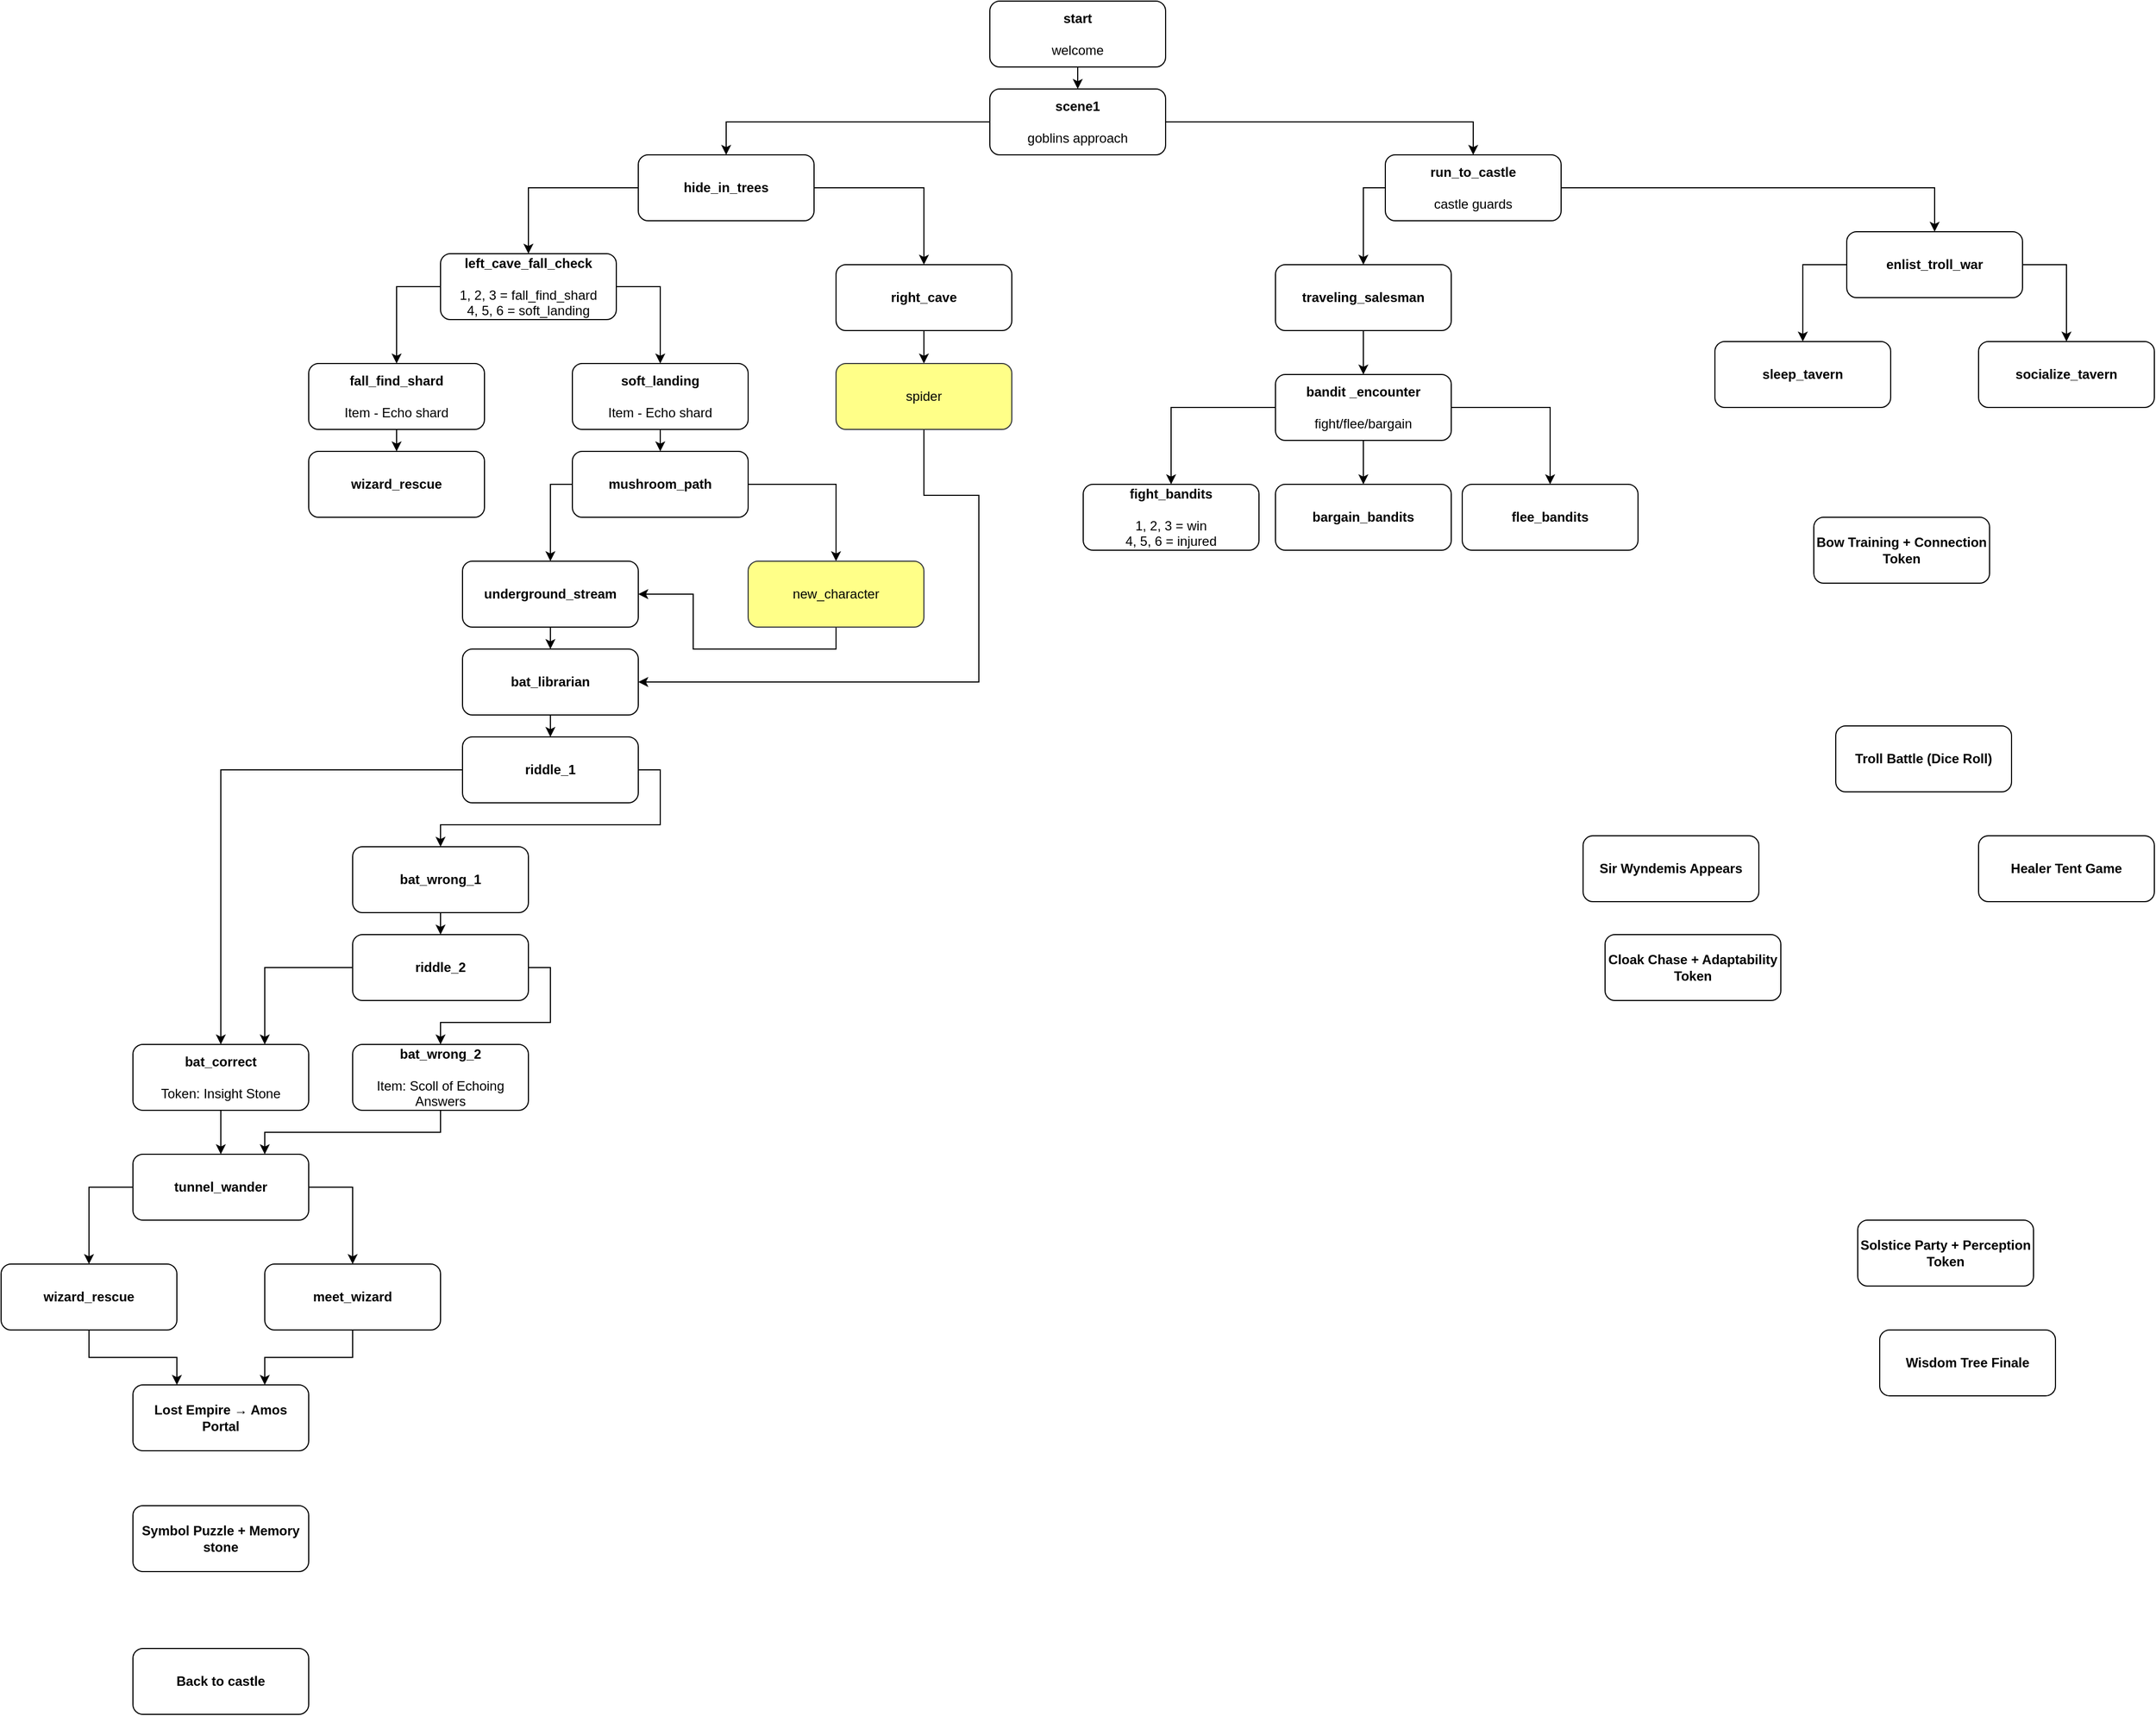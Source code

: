 <mxfile version="26.2.2">
  <diagram name="Whispers of Wisdom Flowchart" id="aHCzKMfT_MRhcJItYHlm">
    <mxGraphModel dx="2672" dy="754" grid="1" gridSize="10" guides="1" tooltips="1" connect="1" arrows="1" fold="1" page="1" pageScale="1" pageWidth="850" pageHeight="1100" math="0" shadow="0">
      <root>
        <mxCell id="0" />
        <mxCell id="1" parent="0" />
        <mxCell id="lZy-3CFGb0z1ACgUJduD-27" style="edgeStyle=orthogonalEdgeStyle;rounded=0;orthogonalLoop=1;jettySize=auto;html=1;exitX=0.5;exitY=1;exitDx=0;exitDy=0;entryX=0.5;entryY=0;entryDx=0;entryDy=0;" parent="1" source="lZy-3CFGb0z1ACgUJduD-1" target="lZy-3CFGb0z1ACgUJduD-26" edge="1">
          <mxGeometry relative="1" as="geometry" />
        </mxCell>
        <mxCell id="lZy-3CFGb0z1ACgUJduD-1" value="&lt;b&gt;start&lt;/b&gt;&lt;div&gt;&lt;br&gt;&lt;div&gt;welcome&lt;/div&gt;&lt;/div&gt;" style="shape=rectangle;whiteSpace=wrap;html=1;rounded=1;" parent="1" vertex="1">
          <mxGeometry x="340" y="20" width="160" height="60" as="geometry" />
        </mxCell>
        <mxCell id="lZy-3CFGb0z1ACgUJduD-40" style="edgeStyle=orthogonalEdgeStyle;rounded=0;orthogonalLoop=1;jettySize=auto;html=1;exitX=0;exitY=0.5;exitDx=0;exitDy=0;entryX=0.5;entryY=0;entryDx=0;entryDy=0;" parent="1" source="lZy-3CFGb0z1ACgUJduD-2" target="lZy-3CFGb0z1ACgUJduD-3" edge="1">
          <mxGeometry relative="1" as="geometry" />
        </mxCell>
        <mxCell id="lZy-3CFGb0z1ACgUJduD-41" style="edgeStyle=orthogonalEdgeStyle;rounded=0;orthogonalLoop=1;jettySize=auto;html=1;exitX=1;exitY=0.5;exitDx=0;exitDy=0;entryX=0.5;entryY=0;entryDx=0;entryDy=0;" parent="1" source="lZy-3CFGb0z1ACgUJduD-2" target="lZy-3CFGb0z1ACgUJduD-4" edge="1">
          <mxGeometry relative="1" as="geometry" />
        </mxCell>
        <mxCell id="lZy-3CFGb0z1ACgUJduD-2" value="&lt;b&gt;hide_in_trees&lt;/b&gt;" style="shape=rectangle;whiteSpace=wrap;html=1;rounded=1;" parent="1" vertex="1">
          <mxGeometry x="20" y="160" width="160" height="60" as="geometry" />
        </mxCell>
        <mxCell id="lZy-3CFGb0z1ACgUJduD-42" style="edgeStyle=orthogonalEdgeStyle;rounded=0;orthogonalLoop=1;jettySize=auto;html=1;exitX=0;exitY=0.5;exitDx=0;exitDy=0;entryX=0.5;entryY=0;entryDx=0;entryDy=0;" parent="1" source="lZy-3CFGb0z1ACgUJduD-3" target="lZy-3CFGb0z1ACgUJduD-5" edge="1">
          <mxGeometry relative="1" as="geometry" />
        </mxCell>
        <mxCell id="lZy-3CFGb0z1ACgUJduD-43" style="edgeStyle=orthogonalEdgeStyle;rounded=0;orthogonalLoop=1;jettySize=auto;html=1;exitX=1;exitY=0.5;exitDx=0;exitDy=0;entryX=0.5;entryY=0;entryDx=0;entryDy=0;" parent="1" source="lZy-3CFGb0z1ACgUJduD-3" target="lZy-3CFGb0z1ACgUJduD-39" edge="1">
          <mxGeometry relative="1" as="geometry" />
        </mxCell>
        <mxCell id="lZy-3CFGb0z1ACgUJduD-3" value="&lt;b&gt;left_cave_fall_check&lt;/b&gt;&lt;div&gt;&lt;b&gt;&lt;br&gt;&lt;/b&gt;&lt;/div&gt;&lt;div&gt;1, 2, 3 = fall_find_shard&lt;/div&gt;&lt;div&gt;4, 5, 6 = soft_landing&lt;/div&gt;" style="shape=rectangle;whiteSpace=wrap;html=1;rounded=1;" parent="1" vertex="1">
          <mxGeometry x="-160" y="250" width="160" height="60" as="geometry" />
        </mxCell>
        <mxCell id="lZy-3CFGb0z1ACgUJduD-94" style="edgeStyle=orthogonalEdgeStyle;rounded=0;orthogonalLoop=1;jettySize=auto;html=1;exitX=0.5;exitY=1;exitDx=0;exitDy=0;entryX=0.5;entryY=0;entryDx=0;entryDy=0;" parent="1" source="lZy-3CFGb0z1ACgUJduD-4" target="lZy-3CFGb0z1ACgUJduD-93" edge="1">
          <mxGeometry relative="1" as="geometry" />
        </mxCell>
        <mxCell id="lZy-3CFGb0z1ACgUJduD-4" value="right_cave" style="shape=rectangle;whiteSpace=wrap;html=1;rounded=1;fontStyle=1" parent="1" vertex="1">
          <mxGeometry x="200" y="260" width="160" height="60" as="geometry" />
        </mxCell>
        <mxCell id="lZy-3CFGb0z1ACgUJduD-48" style="edgeStyle=orthogonalEdgeStyle;rounded=0;orthogonalLoop=1;jettySize=auto;html=1;exitX=0.5;exitY=1;exitDx=0;exitDy=0;entryX=0.5;entryY=0;entryDx=0;entryDy=0;" parent="1" source="lZy-3CFGb0z1ACgUJduD-5" target="lZy-3CFGb0z1ACgUJduD-6" edge="1">
          <mxGeometry relative="1" as="geometry" />
        </mxCell>
        <mxCell id="lZy-3CFGb0z1ACgUJduD-5" value="fall_find_shard&lt;div&gt;&lt;br&gt;&lt;/div&gt;&lt;div&gt;&lt;span style=&quot;font-weight: 400;&quot;&gt;Item - Echo shard&lt;/span&gt;&lt;/div&gt;" style="shape=rectangle;whiteSpace=wrap;html=1;rounded=1;fontStyle=1" parent="1" vertex="1">
          <mxGeometry x="-280" y="350" width="160" height="60" as="geometry" />
        </mxCell>
        <mxCell id="lZy-3CFGb0z1ACgUJduD-6" value="wizard_rescue" style="shape=rectangle;whiteSpace=wrap;html=1;rounded=1;fontStyle=1" parent="1" vertex="1">
          <mxGeometry x="-280" y="430" width="160" height="60" as="geometry" />
        </mxCell>
        <mxCell id="lZy-3CFGb0z1ACgUJduD-60" style="edgeStyle=orthogonalEdgeStyle;rounded=0;orthogonalLoop=1;jettySize=auto;html=1;exitX=0;exitY=0.5;exitDx=0;exitDy=0;entryX=0.5;entryY=0;entryDx=0;entryDy=0;" parent="1" source="lZy-3CFGb0z1ACgUJduD-7" target="lZy-3CFGb0z1ACgUJduD-55" edge="1">
          <mxGeometry relative="1" as="geometry" />
        </mxCell>
        <mxCell id="lZy-3CFGb0z1ACgUJduD-61" style="edgeStyle=orthogonalEdgeStyle;rounded=0;orthogonalLoop=1;jettySize=auto;html=1;exitX=1;exitY=0.5;exitDx=0;exitDy=0;entryX=0.5;entryY=0;entryDx=0;entryDy=0;" parent="1" source="lZy-3CFGb0z1ACgUJduD-7" target="lZy-3CFGb0z1ACgUJduD-54" edge="1">
          <mxGeometry relative="1" as="geometry" />
        </mxCell>
        <mxCell id="lZy-3CFGb0z1ACgUJduD-7" value="riddle_1" style="shape=rectangle;whiteSpace=wrap;html=1;rounded=1;fontStyle=1" parent="1" vertex="1">
          <mxGeometry x="-140" y="690" width="160" height="60" as="geometry" />
        </mxCell>
        <mxCell id="lZy-3CFGb0z1ACgUJduD-63" style="edgeStyle=orthogonalEdgeStyle;rounded=0;orthogonalLoop=1;jettySize=auto;html=1;exitX=0;exitY=0.5;exitDx=0;exitDy=0;entryX=0.75;entryY=0;entryDx=0;entryDy=0;" parent="1" source="lZy-3CFGb0z1ACgUJduD-8" target="lZy-3CFGb0z1ACgUJduD-55" edge="1">
          <mxGeometry relative="1" as="geometry" />
        </mxCell>
        <mxCell id="lZy-3CFGb0z1ACgUJduD-64" style="edgeStyle=orthogonalEdgeStyle;rounded=0;orthogonalLoop=1;jettySize=auto;html=1;exitX=0.5;exitY=1;exitDx=0;exitDy=0;" parent="1" source="lZy-3CFGb0z1ACgUJduD-8" edge="1">
          <mxGeometry relative="1" as="geometry">
            <mxPoint x="-159.667" y="930.333" as="targetPoint" />
          </mxGeometry>
        </mxCell>
        <mxCell id="lZy-3CFGb0z1ACgUJduD-65" style="edgeStyle=orthogonalEdgeStyle;rounded=0;orthogonalLoop=1;jettySize=auto;html=1;exitX=1;exitY=0.5;exitDx=0;exitDy=0;entryX=0.5;entryY=0;entryDx=0;entryDy=0;" parent="1" source="lZy-3CFGb0z1ACgUJduD-8" target="lZy-3CFGb0z1ACgUJduD-62" edge="1">
          <mxGeometry relative="1" as="geometry" />
        </mxCell>
        <mxCell id="lZy-3CFGb0z1ACgUJduD-8" value="riddle_2" style="shape=rectangle;whiteSpace=wrap;html=1;rounded=1;fontStyle=1" parent="1" vertex="1">
          <mxGeometry x="-240" y="870" width="160" height="60" as="geometry" />
        </mxCell>
        <mxCell id="lZy-3CFGb0z1ACgUJduD-9" value="Symbol Puzzle + Memory stone" style="shape=rectangle;whiteSpace=wrap;html=1;rounded=1;fontStyle=1" parent="1" vertex="1">
          <mxGeometry x="-440" y="1390" width="160" height="60" as="geometry" />
        </mxCell>
        <mxCell id="lZy-3CFGb0z1ACgUJduD-10" value="Lost Empire → Amos Portal" style="shape=rectangle;whiteSpace=wrap;html=1;rounded=1;fontStyle=1" parent="1" vertex="1">
          <mxGeometry x="-440" y="1280" width="160" height="60" as="geometry" />
        </mxCell>
        <mxCell id="lZy-3CFGb0z1ACgUJduD-11" value="Back to castle" style="shape=rectangle;whiteSpace=wrap;html=1;rounded=1;fontStyle=1" parent="1" vertex="1">
          <mxGeometry x="-440" y="1520" width="160" height="60" as="geometry" />
        </mxCell>
        <mxCell id="lZy-3CFGb0z1ACgUJduD-72" style="edgeStyle=orthogonalEdgeStyle;rounded=0;orthogonalLoop=1;jettySize=auto;html=1;exitX=0;exitY=0.5;exitDx=0;exitDy=0;entryX=0.5;entryY=0;entryDx=0;entryDy=0;" parent="1" source="lZy-3CFGb0z1ACgUJduD-12" target="lZy-3CFGb0z1ACgUJduD-14" edge="1">
          <mxGeometry relative="1" as="geometry" />
        </mxCell>
        <mxCell id="lZy-3CFGb0z1ACgUJduD-12" value="&lt;b&gt;run_to_castle&lt;/b&gt;&lt;div&gt;&lt;b&gt;&lt;br&gt;&lt;/b&gt;&lt;/div&gt;&lt;div&gt;castle guards&lt;/div&gt;" style="shape=rectangle;whiteSpace=wrap;html=1;rounded=1;" parent="1" vertex="1">
          <mxGeometry x="700" y="160" width="160" height="60" as="geometry" />
        </mxCell>
        <mxCell id="lZy-3CFGb0z1ACgUJduD-92" style="edgeStyle=orthogonalEdgeStyle;rounded=0;orthogonalLoop=1;jettySize=auto;html=1;exitX=0.5;exitY=1;exitDx=0;exitDy=0;entryX=0.5;entryY=0;entryDx=0;entryDy=0;" parent="1" source="lZy-3CFGb0z1ACgUJduD-14" target="lZy-3CFGb0z1ACgUJduD-15" edge="1">
          <mxGeometry relative="1" as="geometry" />
        </mxCell>
        <mxCell id="lZy-3CFGb0z1ACgUJduD-14" value="traveling_salesman" style="shape=rectangle;whiteSpace=wrap;html=1;rounded=1;fontStyle=1" parent="1" vertex="1">
          <mxGeometry x="600" y="260" width="160" height="60" as="geometry" />
        </mxCell>
        <mxCell id="lZy-3CFGb0z1ACgUJduD-77" style="edgeStyle=orthogonalEdgeStyle;rounded=0;orthogonalLoop=1;jettySize=auto;html=1;exitX=0;exitY=0.5;exitDx=0;exitDy=0;entryX=0.5;entryY=0;entryDx=0;entryDy=0;" parent="1" source="lZy-3CFGb0z1ACgUJduD-15" target="lZy-3CFGb0z1ACgUJduD-74" edge="1">
          <mxGeometry relative="1" as="geometry" />
        </mxCell>
        <mxCell id="lZy-3CFGb0z1ACgUJduD-78" style="edgeStyle=orthogonalEdgeStyle;rounded=0;orthogonalLoop=1;jettySize=auto;html=1;exitX=1;exitY=0.5;exitDx=0;exitDy=0;entryX=0.5;entryY=0;entryDx=0;entryDy=0;" parent="1" source="lZy-3CFGb0z1ACgUJduD-15" target="lZy-3CFGb0z1ACgUJduD-75" edge="1">
          <mxGeometry relative="1" as="geometry" />
        </mxCell>
        <mxCell id="lZy-3CFGb0z1ACgUJduD-79" style="edgeStyle=orthogonalEdgeStyle;rounded=0;orthogonalLoop=1;jettySize=auto;html=1;exitX=0.5;exitY=1;exitDx=0;exitDy=0;entryX=0.5;entryY=0;entryDx=0;entryDy=0;" parent="1" source="lZy-3CFGb0z1ACgUJduD-15" target="lZy-3CFGb0z1ACgUJduD-16" edge="1">
          <mxGeometry relative="1" as="geometry" />
        </mxCell>
        <mxCell id="lZy-3CFGb0z1ACgUJduD-15" value="bandit _encounter&lt;div&gt;&lt;br&gt;&lt;/div&gt;&lt;div&gt;&lt;span style=&quot;font-weight: normal;&quot;&gt;fight/flee/bargain&lt;/span&gt;&lt;/div&gt;" style="shape=rectangle;whiteSpace=wrap;html=1;rounded=1;fontStyle=1" parent="1" vertex="1">
          <mxGeometry x="600" y="360" width="160" height="60" as="geometry" />
        </mxCell>
        <mxCell id="lZy-3CFGb0z1ACgUJduD-16" value="bargain_bandits" style="shape=rectangle;whiteSpace=wrap;html=1;rounded=1;fontStyle=1" parent="1" vertex="1">
          <mxGeometry x="600" y="460" width="160" height="60" as="geometry" />
        </mxCell>
        <mxCell id="lZy-3CFGb0z1ACgUJduD-81" style="edgeStyle=orthogonalEdgeStyle;rounded=0;orthogonalLoop=1;jettySize=auto;html=1;exitX=1;exitY=0.5;exitDx=0;exitDy=0;entryX=0.5;entryY=0;entryDx=0;entryDy=0;" parent="1" source="lZy-3CFGb0z1ACgUJduD-17" target="lZy-3CFGb0z1ACgUJduD-80" edge="1">
          <mxGeometry relative="1" as="geometry" />
        </mxCell>
        <mxCell id="lZy-3CFGb0z1ACgUJduD-82" style="edgeStyle=orthogonalEdgeStyle;rounded=0;orthogonalLoop=1;jettySize=auto;html=1;exitX=0;exitY=0.5;exitDx=0;exitDy=0;entryX=0.5;entryY=0;entryDx=0;entryDy=0;" parent="1" source="lZy-3CFGb0z1ACgUJduD-17" target="lZy-3CFGb0z1ACgUJduD-18" edge="1">
          <mxGeometry relative="1" as="geometry" />
        </mxCell>
        <mxCell id="lZy-3CFGb0z1ACgUJduD-17" value="enlist_troll_war" style="shape=rectangle;whiteSpace=wrap;html=1;rounded=1;fontStyle=1" parent="1" vertex="1">
          <mxGeometry x="1120" y="230" width="160" height="60" as="geometry" />
        </mxCell>
        <mxCell id="lZy-3CFGb0z1ACgUJduD-18" value="sleep_tavern" style="shape=rectangle;whiteSpace=wrap;html=1;rounded=1;fontStyle=1" parent="1" vertex="1">
          <mxGeometry x="1000" y="330" width="160" height="60" as="geometry" />
        </mxCell>
        <mxCell id="lZy-3CFGb0z1ACgUJduD-19" value="Bow Training + Connection Token" style="shape=rectangle;whiteSpace=wrap;html=1;rounded=1;fontStyle=1" parent="1" vertex="1">
          <mxGeometry x="1090" y="490" width="160" height="60" as="geometry" />
        </mxCell>
        <mxCell id="lZy-3CFGb0z1ACgUJduD-20" value="Troll Battle (Dice Roll)" style="shape=rectangle;whiteSpace=wrap;html=1;rounded=1;fontStyle=1" parent="1" vertex="1">
          <mxGeometry x="1110" y="680" width="160" height="60" as="geometry" />
        </mxCell>
        <mxCell id="lZy-3CFGb0z1ACgUJduD-21" value="Healer Tent Game" style="shape=rectangle;whiteSpace=wrap;html=1;rounded=1;fontStyle=1" parent="1" vertex="1">
          <mxGeometry x="1240" y="780" width="160" height="60" as="geometry" />
        </mxCell>
        <mxCell id="lZy-3CFGb0z1ACgUJduD-22" value="Cloak Chase + Adaptability Token" style="shape=rectangle;whiteSpace=wrap;html=1;rounded=1;fontStyle=1" parent="1" vertex="1">
          <mxGeometry x="900" y="870" width="160" height="60" as="geometry" />
        </mxCell>
        <mxCell id="lZy-3CFGb0z1ACgUJduD-23" value="Sir Wyndemis Appears" style="shape=rectangle;whiteSpace=wrap;html=1;rounded=1;fontStyle=1" parent="1" vertex="1">
          <mxGeometry x="880" y="780" width="160" height="60" as="geometry" />
        </mxCell>
        <mxCell id="lZy-3CFGb0z1ACgUJduD-24" value="Solstice Party + Perception Token" style="shape=rectangle;whiteSpace=wrap;html=1;rounded=1;fontStyle=1" parent="1" vertex="1">
          <mxGeometry x="1130" y="1130" width="160" height="60" as="geometry" />
        </mxCell>
        <mxCell id="lZy-3CFGb0z1ACgUJduD-25" value="Wisdom Tree Finale" style="shape=rectangle;whiteSpace=wrap;html=1;rounded=1;fontStyle=1" parent="1" vertex="1">
          <mxGeometry x="1150" y="1230" width="160" height="60" as="geometry" />
        </mxCell>
        <mxCell id="lZy-3CFGb0z1ACgUJduD-28" style="edgeStyle=orthogonalEdgeStyle;rounded=0;orthogonalLoop=1;jettySize=auto;html=1;exitX=1;exitY=0.5;exitDx=0;exitDy=0;entryX=0.5;entryY=0;entryDx=0;entryDy=0;" parent="1" source="lZy-3CFGb0z1ACgUJduD-26" target="lZy-3CFGb0z1ACgUJduD-12" edge="1">
          <mxGeometry relative="1" as="geometry" />
        </mxCell>
        <mxCell id="lZy-3CFGb0z1ACgUJduD-29" style="edgeStyle=orthogonalEdgeStyle;rounded=0;orthogonalLoop=1;jettySize=auto;html=1;exitX=0;exitY=0.5;exitDx=0;exitDy=0;entryX=0.5;entryY=0;entryDx=0;entryDy=0;" parent="1" source="lZy-3CFGb0z1ACgUJduD-26" target="lZy-3CFGb0z1ACgUJduD-2" edge="1">
          <mxGeometry relative="1" as="geometry" />
        </mxCell>
        <mxCell id="lZy-3CFGb0z1ACgUJduD-26" value="&lt;b&gt;scene1&lt;/b&gt;&lt;div&gt;&lt;br&gt;&lt;div&gt;goblins approach&lt;/div&gt;&lt;/div&gt;" style="shape=rectangle;whiteSpace=wrap;html=1;rounded=1;" parent="1" vertex="1">
          <mxGeometry x="340" y="100" width="160" height="60" as="geometry" />
        </mxCell>
        <mxCell id="lZy-3CFGb0z1ACgUJduD-47" style="edgeStyle=orthogonalEdgeStyle;rounded=0;orthogonalLoop=1;jettySize=auto;html=1;exitX=0.5;exitY=1;exitDx=0;exitDy=0;entryX=0.5;entryY=0;entryDx=0;entryDy=0;" parent="1" source="lZy-3CFGb0z1ACgUJduD-39" target="lZy-3CFGb0z1ACgUJduD-44" edge="1">
          <mxGeometry relative="1" as="geometry" />
        </mxCell>
        <mxCell id="lZy-3CFGb0z1ACgUJduD-39" value="soft_landing&lt;div&gt;&lt;br&gt;&lt;/div&gt;&lt;div&gt;&lt;span style=&quot;font-weight: 400;&quot;&gt;Item - Echo shard&lt;/span&gt;&lt;/div&gt;" style="shape=rectangle;whiteSpace=wrap;html=1;rounded=1;fontStyle=1" parent="1" vertex="1">
          <mxGeometry x="-40" y="350" width="160" height="60" as="geometry" />
        </mxCell>
        <mxCell id="lZy-3CFGb0z1ACgUJduD-49" style="edgeStyle=orthogonalEdgeStyle;rounded=0;orthogonalLoop=1;jettySize=auto;html=1;exitX=0;exitY=0.5;exitDx=0;exitDy=0;entryX=0.5;entryY=0;entryDx=0;entryDy=0;" parent="1" source="lZy-3CFGb0z1ACgUJduD-44" target="lZy-3CFGb0z1ACgUJduD-46" edge="1">
          <mxGeometry relative="1" as="geometry" />
        </mxCell>
        <mxCell id="lZy-3CFGb0z1ACgUJduD-50" style="edgeStyle=orthogonalEdgeStyle;rounded=0;orthogonalLoop=1;jettySize=auto;html=1;exitX=1;exitY=0.5;exitDx=0;exitDy=0;entryX=0.5;entryY=0;entryDx=0;entryDy=0;" parent="1" source="lZy-3CFGb0z1ACgUJduD-44" target="lZy-3CFGb0z1ACgUJduD-45" edge="1">
          <mxGeometry relative="1" as="geometry" />
        </mxCell>
        <mxCell id="lZy-3CFGb0z1ACgUJduD-44" value="mushroom_path" style="shape=rectangle;whiteSpace=wrap;html=1;rounded=1;fontStyle=1" parent="1" vertex="1">
          <mxGeometry x="-40" y="430" width="160" height="60" as="geometry" />
        </mxCell>
        <mxCell id="lZy-3CFGb0z1ACgUJduD-88" style="edgeStyle=orthogonalEdgeStyle;rounded=0;orthogonalLoop=1;jettySize=auto;html=1;exitX=0.5;exitY=1;exitDx=0;exitDy=0;entryX=1;entryY=0.5;entryDx=0;entryDy=0;" parent="1" source="lZy-3CFGb0z1ACgUJduD-45" target="lZy-3CFGb0z1ACgUJduD-46" edge="1">
          <mxGeometry relative="1" as="geometry" />
        </mxCell>
        <mxCell id="lZy-3CFGb0z1ACgUJduD-45" value="&lt;font style=&quot;color: light-dark(rgb(2, 4, 4), rgb(237, 237, 237)); font-weight: normal;&quot;&gt;new_character&lt;/font&gt;" style="shape=rectangle;whiteSpace=wrap;html=1;rounded=1;fontStyle=1;fillColor=#ffff88;strokeColor=#36393d;" parent="1" vertex="1">
          <mxGeometry x="120" y="530" width="160" height="60" as="geometry" />
        </mxCell>
        <mxCell id="lZy-3CFGb0z1ACgUJduD-52" style="edgeStyle=orthogonalEdgeStyle;rounded=0;orthogonalLoop=1;jettySize=auto;html=1;exitX=0.5;exitY=1;exitDx=0;exitDy=0;entryX=0.5;entryY=0;entryDx=0;entryDy=0;" parent="1" source="lZy-3CFGb0z1ACgUJduD-46" target="lZy-3CFGb0z1ACgUJduD-51" edge="1">
          <mxGeometry relative="1" as="geometry" />
        </mxCell>
        <mxCell id="lZy-3CFGb0z1ACgUJduD-46" value="underground_stream" style="shape=rectangle;whiteSpace=wrap;html=1;rounded=1;fontStyle=1" parent="1" vertex="1">
          <mxGeometry x="-140" y="530" width="160" height="60" as="geometry" />
        </mxCell>
        <mxCell id="lZy-3CFGb0z1ACgUJduD-53" style="edgeStyle=orthogonalEdgeStyle;rounded=0;orthogonalLoop=1;jettySize=auto;html=1;exitX=0.5;exitY=1;exitDx=0;exitDy=0;entryX=0.5;entryY=0;entryDx=0;entryDy=0;" parent="1" source="lZy-3CFGb0z1ACgUJduD-51" target="lZy-3CFGb0z1ACgUJduD-7" edge="1">
          <mxGeometry relative="1" as="geometry" />
        </mxCell>
        <mxCell id="lZy-3CFGb0z1ACgUJduD-51" value="bat_librarian" style="shape=rectangle;whiteSpace=wrap;html=1;rounded=1;fontStyle=1" parent="1" vertex="1">
          <mxGeometry x="-140" y="610" width="160" height="60" as="geometry" />
        </mxCell>
        <mxCell id="lZy-3CFGb0z1ACgUJduD-56" style="edgeStyle=orthogonalEdgeStyle;rounded=0;orthogonalLoop=1;jettySize=auto;html=1;exitX=0.5;exitY=1;exitDx=0;exitDy=0;entryX=0.5;entryY=0;entryDx=0;entryDy=0;" parent="1" source="lZy-3CFGb0z1ACgUJduD-54" target="lZy-3CFGb0z1ACgUJduD-8" edge="1">
          <mxGeometry relative="1" as="geometry" />
        </mxCell>
        <mxCell id="lZy-3CFGb0z1ACgUJduD-54" value="bat_wrong_1" style="shape=rectangle;whiteSpace=wrap;html=1;rounded=1;fontStyle=1" parent="1" vertex="1">
          <mxGeometry x="-240" y="790" width="160" height="60" as="geometry" />
        </mxCell>
        <mxCell id="lZy-3CFGb0z1ACgUJduD-67" style="edgeStyle=orthogonalEdgeStyle;rounded=0;orthogonalLoop=1;jettySize=auto;html=1;exitX=0.5;exitY=1;exitDx=0;exitDy=0;entryX=0.5;entryY=0;entryDx=0;entryDy=0;" parent="1" source="lZy-3CFGb0z1ACgUJduD-55" target="lZy-3CFGb0z1ACgUJduD-66" edge="1">
          <mxGeometry relative="1" as="geometry" />
        </mxCell>
        <mxCell id="lZy-3CFGb0z1ACgUJduD-55" value="bat_correct&lt;div&gt;&lt;br&gt;&lt;/div&gt;&lt;div&gt;&lt;span style=&quot;font-weight: normal;&quot;&gt;Token: Insight Stone&lt;/span&gt;&lt;/div&gt;" style="shape=rectangle;whiteSpace=wrap;html=1;rounded=1;fontStyle=1" parent="1" vertex="1">
          <mxGeometry x="-440" y="970" width="160" height="60" as="geometry" />
        </mxCell>
        <mxCell id="lZy-3CFGb0z1ACgUJduD-91" style="edgeStyle=orthogonalEdgeStyle;rounded=0;orthogonalLoop=1;jettySize=auto;html=1;exitX=0.5;exitY=1;exitDx=0;exitDy=0;entryX=0.75;entryY=0;entryDx=0;entryDy=0;" parent="1" source="lZy-3CFGb0z1ACgUJduD-62" target="lZy-3CFGb0z1ACgUJduD-66" edge="1">
          <mxGeometry relative="1" as="geometry" />
        </mxCell>
        <mxCell id="lZy-3CFGb0z1ACgUJduD-62" value="bat_wrong_2&lt;div&gt;&lt;br&gt;&lt;/div&gt;&lt;div&gt;&lt;span style=&quot;font-weight: normal;&quot;&gt;Item: Scoll of Echoing Answers&lt;/span&gt;&lt;/div&gt;" style="shape=rectangle;whiteSpace=wrap;html=1;rounded=1;fontStyle=1" parent="1" vertex="1">
          <mxGeometry x="-240" y="970" width="160" height="60" as="geometry" />
        </mxCell>
        <mxCell id="lZy-3CFGb0z1ACgUJduD-70" style="edgeStyle=orthogonalEdgeStyle;rounded=0;orthogonalLoop=1;jettySize=auto;html=1;exitX=0;exitY=0.5;exitDx=0;exitDy=0;entryX=0.5;entryY=0;entryDx=0;entryDy=0;" parent="1" source="lZy-3CFGb0z1ACgUJduD-66" target="lZy-3CFGb0z1ACgUJduD-69" edge="1">
          <mxGeometry relative="1" as="geometry" />
        </mxCell>
        <mxCell id="lZy-3CFGb0z1ACgUJduD-84" style="edgeStyle=orthogonalEdgeStyle;rounded=0;orthogonalLoop=1;jettySize=auto;html=1;exitX=1;exitY=0.5;exitDx=0;exitDy=0;entryX=0.5;entryY=0;entryDx=0;entryDy=0;" parent="1" source="lZy-3CFGb0z1ACgUJduD-66" target="lZy-3CFGb0z1ACgUJduD-83" edge="1">
          <mxGeometry relative="1" as="geometry" />
        </mxCell>
        <mxCell id="lZy-3CFGb0z1ACgUJduD-66" value="tunnel_wander" style="shape=rectangle;whiteSpace=wrap;html=1;rounded=1;fontStyle=1" parent="1" vertex="1">
          <mxGeometry x="-440" y="1070" width="160" height="60" as="geometry" />
        </mxCell>
        <mxCell id="lZy-3CFGb0z1ACgUJduD-89" style="edgeStyle=orthogonalEdgeStyle;rounded=0;orthogonalLoop=1;jettySize=auto;html=1;exitX=0.5;exitY=1;exitDx=0;exitDy=0;entryX=0.25;entryY=0;entryDx=0;entryDy=0;" parent="1" source="lZy-3CFGb0z1ACgUJduD-69" target="lZy-3CFGb0z1ACgUJduD-10" edge="1">
          <mxGeometry relative="1" as="geometry" />
        </mxCell>
        <mxCell id="lZy-3CFGb0z1ACgUJduD-69" value="wizard_rescue" style="shape=rectangle;whiteSpace=wrap;html=1;rounded=1;fontStyle=1" parent="1" vertex="1">
          <mxGeometry x="-560" y="1170" width="160" height="60" as="geometry" />
        </mxCell>
        <mxCell id="lZy-3CFGb0z1ACgUJduD-73" style="edgeStyle=orthogonalEdgeStyle;rounded=0;orthogonalLoop=1;jettySize=auto;html=1;exitX=1;exitY=0.5;exitDx=0;exitDy=0;entryX=0.5;entryY=0;entryDx=0;entryDy=0;" parent="1" source="lZy-3CFGb0z1ACgUJduD-12" target="lZy-3CFGb0z1ACgUJduD-17" edge="1">
          <mxGeometry relative="1" as="geometry" />
        </mxCell>
        <mxCell id="lZy-3CFGb0z1ACgUJduD-74" value="fight_bandits&lt;div&gt;&lt;br&gt;&lt;/div&gt;&lt;div&gt;&lt;span style=&quot;font-weight: normal;&quot;&gt;1, 2, 3 = win&lt;/span&gt;&lt;/div&gt;&lt;div&gt;&lt;span style=&quot;font-weight: normal;&quot;&gt;4, 5, 6 = injured&lt;/span&gt;&lt;/div&gt;" style="shape=rectangle;whiteSpace=wrap;html=1;rounded=1;fontStyle=1" parent="1" vertex="1">
          <mxGeometry x="425" y="460" width="160" height="60" as="geometry" />
        </mxCell>
        <mxCell id="lZy-3CFGb0z1ACgUJduD-75" value="flee_bandits" style="shape=rectangle;whiteSpace=wrap;html=1;rounded=1;fontStyle=1" parent="1" vertex="1">
          <mxGeometry x="770" y="460" width="160" height="60" as="geometry" />
        </mxCell>
        <mxCell id="lZy-3CFGb0z1ACgUJduD-80" value="socialize_tavern" style="shape=rectangle;whiteSpace=wrap;html=1;rounded=1;fontStyle=1" parent="1" vertex="1">
          <mxGeometry x="1240" y="330" width="160" height="60" as="geometry" />
        </mxCell>
        <mxCell id="lZy-3CFGb0z1ACgUJduD-90" style="edgeStyle=orthogonalEdgeStyle;rounded=0;orthogonalLoop=1;jettySize=auto;html=1;exitX=0.5;exitY=1;exitDx=0;exitDy=0;entryX=0.75;entryY=0;entryDx=0;entryDy=0;" parent="1" source="lZy-3CFGb0z1ACgUJduD-83" target="lZy-3CFGb0z1ACgUJduD-10" edge="1">
          <mxGeometry relative="1" as="geometry" />
        </mxCell>
        <mxCell id="lZy-3CFGb0z1ACgUJduD-83" value="meet_wizard" style="shape=rectangle;whiteSpace=wrap;html=1;rounded=1;fontStyle=1" parent="1" vertex="1">
          <mxGeometry x="-320" y="1170" width="160" height="60" as="geometry" />
        </mxCell>
        <mxCell id="lZy-3CFGb0z1ACgUJduD-95" style="edgeStyle=orthogonalEdgeStyle;rounded=0;orthogonalLoop=1;jettySize=auto;html=1;exitX=0.5;exitY=1;exitDx=0;exitDy=0;entryX=1;entryY=0.5;entryDx=0;entryDy=0;" parent="1" source="lZy-3CFGb0z1ACgUJduD-93" target="lZy-3CFGb0z1ACgUJduD-51" edge="1">
          <mxGeometry relative="1" as="geometry">
            <Array as="points">
              <mxPoint x="280" y="470" />
              <mxPoint x="330" y="470" />
              <mxPoint x="330" y="640" />
            </Array>
          </mxGeometry>
        </mxCell>
        <mxCell id="lZy-3CFGb0z1ACgUJduD-93" value="&lt;font style=&quot;color: light-dark(rgb(2, 4, 4), rgb(237, 237, 237)); font-weight: normal;&quot;&gt;spider&lt;/font&gt;" style="shape=rectangle;whiteSpace=wrap;html=1;rounded=1;fontStyle=1;fillColor=#ffff88;strokeColor=#36393d;" parent="1" vertex="1">
          <mxGeometry x="200" y="350" width="160" height="60" as="geometry" />
        </mxCell>
      </root>
    </mxGraphModel>
  </diagram>
</mxfile>
